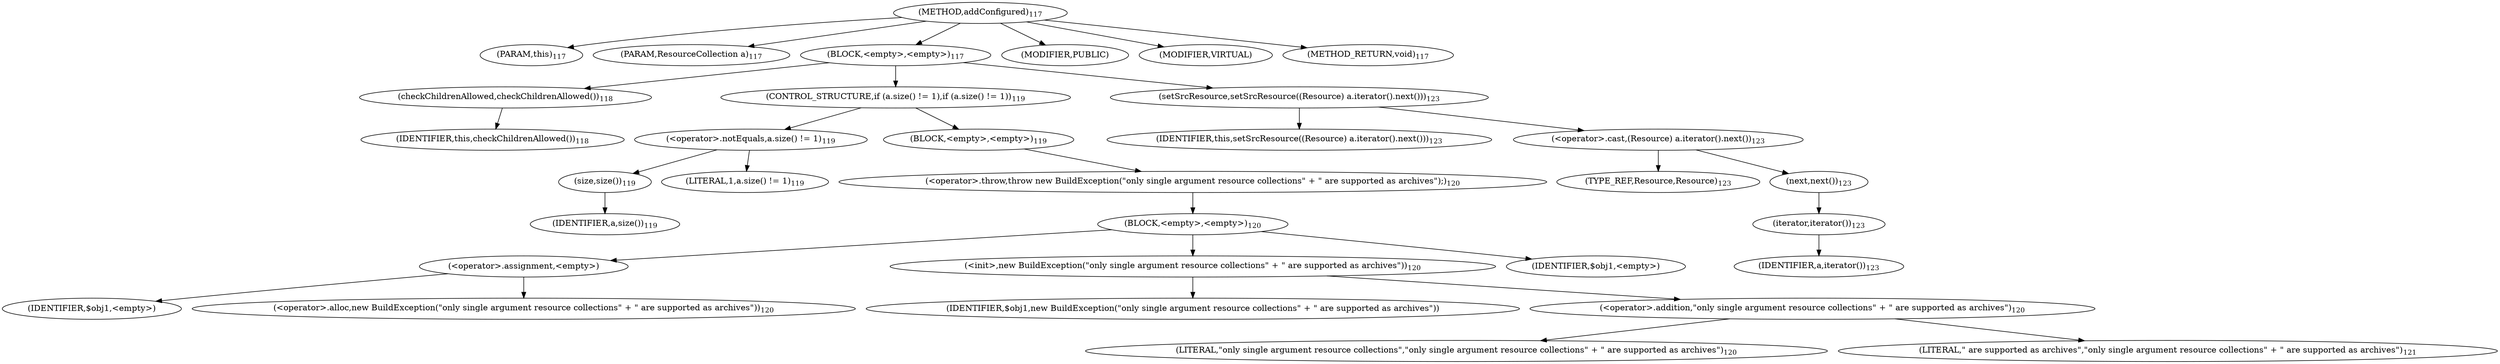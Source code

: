 digraph "addConfigured" {  
"389" [label = <(METHOD,addConfigured)<SUB>117</SUB>> ]
"12" [label = <(PARAM,this)<SUB>117</SUB>> ]
"390" [label = <(PARAM,ResourceCollection a)<SUB>117</SUB>> ]
"391" [label = <(BLOCK,&lt;empty&gt;,&lt;empty&gt;)<SUB>117</SUB>> ]
"392" [label = <(checkChildrenAllowed,checkChildrenAllowed())<SUB>118</SUB>> ]
"11" [label = <(IDENTIFIER,this,checkChildrenAllowed())<SUB>118</SUB>> ]
"393" [label = <(CONTROL_STRUCTURE,if (a.size() != 1),if (a.size() != 1))<SUB>119</SUB>> ]
"394" [label = <(&lt;operator&gt;.notEquals,a.size() != 1)<SUB>119</SUB>> ]
"395" [label = <(size,size())<SUB>119</SUB>> ]
"396" [label = <(IDENTIFIER,a,size())<SUB>119</SUB>> ]
"397" [label = <(LITERAL,1,a.size() != 1)<SUB>119</SUB>> ]
"398" [label = <(BLOCK,&lt;empty&gt;,&lt;empty&gt;)<SUB>119</SUB>> ]
"399" [label = <(&lt;operator&gt;.throw,throw new BuildException(&quot;only single argument resource collections&quot; + &quot; are supported as archives&quot;);)<SUB>120</SUB>> ]
"400" [label = <(BLOCK,&lt;empty&gt;,&lt;empty&gt;)<SUB>120</SUB>> ]
"401" [label = <(&lt;operator&gt;.assignment,&lt;empty&gt;)> ]
"402" [label = <(IDENTIFIER,$obj1,&lt;empty&gt;)> ]
"403" [label = <(&lt;operator&gt;.alloc,new BuildException(&quot;only single argument resource collections&quot; + &quot; are supported as archives&quot;))<SUB>120</SUB>> ]
"404" [label = <(&lt;init&gt;,new BuildException(&quot;only single argument resource collections&quot; + &quot; are supported as archives&quot;))<SUB>120</SUB>> ]
"405" [label = <(IDENTIFIER,$obj1,new BuildException(&quot;only single argument resource collections&quot; + &quot; are supported as archives&quot;))> ]
"406" [label = <(&lt;operator&gt;.addition,&quot;only single argument resource collections&quot; + &quot; are supported as archives&quot;)<SUB>120</SUB>> ]
"407" [label = <(LITERAL,&quot;only single argument resource collections&quot;,&quot;only single argument resource collections&quot; + &quot; are supported as archives&quot;)<SUB>120</SUB>> ]
"408" [label = <(LITERAL,&quot; are supported as archives&quot;,&quot;only single argument resource collections&quot; + &quot; are supported as archives&quot;)<SUB>121</SUB>> ]
"409" [label = <(IDENTIFIER,$obj1,&lt;empty&gt;)> ]
"410" [label = <(setSrcResource,setSrcResource((Resource) a.iterator().next()))<SUB>123</SUB>> ]
"13" [label = <(IDENTIFIER,this,setSrcResource((Resource) a.iterator().next()))<SUB>123</SUB>> ]
"411" [label = <(&lt;operator&gt;.cast,(Resource) a.iterator().next())<SUB>123</SUB>> ]
"412" [label = <(TYPE_REF,Resource,Resource)<SUB>123</SUB>> ]
"413" [label = <(next,next())<SUB>123</SUB>> ]
"414" [label = <(iterator,iterator())<SUB>123</SUB>> ]
"415" [label = <(IDENTIFIER,a,iterator())<SUB>123</SUB>> ]
"416" [label = <(MODIFIER,PUBLIC)> ]
"417" [label = <(MODIFIER,VIRTUAL)> ]
"418" [label = <(METHOD_RETURN,void)<SUB>117</SUB>> ]
  "389" -> "12" 
  "389" -> "390" 
  "389" -> "391" 
  "389" -> "416" 
  "389" -> "417" 
  "389" -> "418" 
  "391" -> "392" 
  "391" -> "393" 
  "391" -> "410" 
  "392" -> "11" 
  "393" -> "394" 
  "393" -> "398" 
  "394" -> "395" 
  "394" -> "397" 
  "395" -> "396" 
  "398" -> "399" 
  "399" -> "400" 
  "400" -> "401" 
  "400" -> "404" 
  "400" -> "409" 
  "401" -> "402" 
  "401" -> "403" 
  "404" -> "405" 
  "404" -> "406" 
  "406" -> "407" 
  "406" -> "408" 
  "410" -> "13" 
  "410" -> "411" 
  "411" -> "412" 
  "411" -> "413" 
  "413" -> "414" 
  "414" -> "415" 
}
